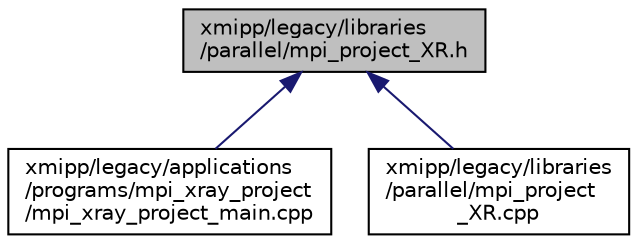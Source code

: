 digraph "xmipp/legacy/libraries/parallel/mpi_project_XR.h"
{
  edge [fontname="Helvetica",fontsize="10",labelfontname="Helvetica",labelfontsize="10"];
  node [fontname="Helvetica",fontsize="10",shape=record];
  Node100 [label="xmipp/legacy/libraries\l/parallel/mpi_project_XR.h",height=0.2,width=0.4,color="black", fillcolor="grey75", style="filled", fontcolor="black"];
  Node100 -> Node101 [dir="back",color="midnightblue",fontsize="10",style="solid",fontname="Helvetica"];
  Node101 [label="xmipp/legacy/applications\l/programs/mpi_xray_project\l/mpi_xray_project_main.cpp",height=0.2,width=0.4,color="black", fillcolor="white", style="filled",URL="$mpi__xray__project__main_8cpp.html"];
  Node100 -> Node102 [dir="back",color="midnightblue",fontsize="10",style="solid",fontname="Helvetica"];
  Node102 [label="xmipp/legacy/libraries\l/parallel/mpi_project\l_XR.cpp",height=0.2,width=0.4,color="black", fillcolor="white", style="filled",URL="$mpi__project__XR_8cpp.html"];
}
